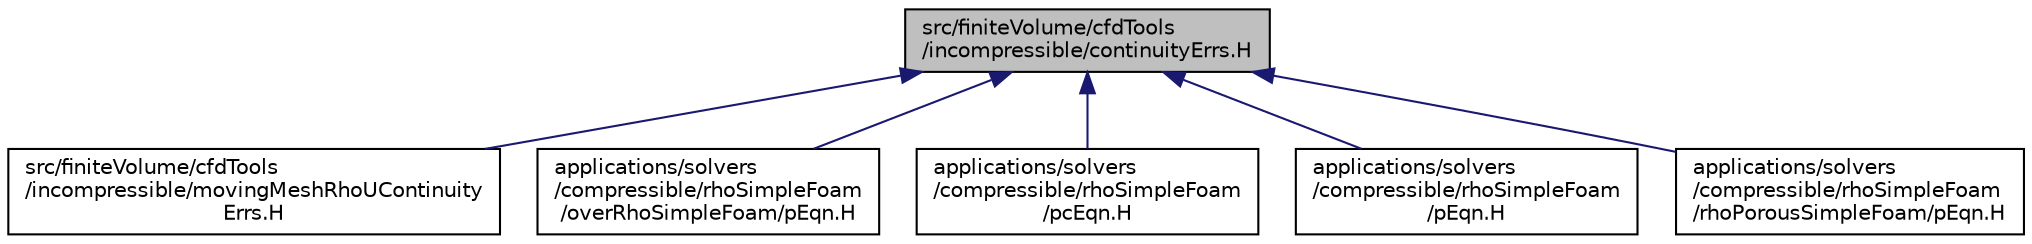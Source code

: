 digraph "src/finiteVolume/cfdTools/incompressible/continuityErrs.H"
{
  bgcolor="transparent";
  edge [fontname="Helvetica",fontsize="10",labelfontname="Helvetica",labelfontsize="10"];
  node [fontname="Helvetica",fontsize="10",shape=record];
  Node1 [label="src/finiteVolume/cfdTools\l/incompressible/continuityErrs.H",height=0.2,width=0.4,color="black", fillcolor="grey75", style="filled" fontcolor="black"];
  Node1 -> Node2 [dir="back",color="midnightblue",fontsize="10",style="solid",fontname="Helvetica"];
  Node2 [label="src/finiteVolume/cfdTools\l/incompressible/movingMeshRhoUContinuity\lErrs.H",height=0.2,width=0.4,color="black",URL="$movingMeshRhoUContinuityErrs_8H.html",tooltip="Calculates and prints the continuity errors for moving mesh calculation. "];
  Node1 -> Node3 [dir="back",color="midnightblue",fontsize="10",style="solid",fontname="Helvetica"];
  Node3 [label="applications/solvers\l/compressible/rhoSimpleFoam\l/overRhoSimpleFoam/pEqn.H",height=0.2,width=0.4,color="black",URL="$compressible_2rhoSimpleFoam_2overRhoSimpleFoam_2pEqn_8H.html"];
  Node1 -> Node4 [dir="back",color="midnightblue",fontsize="10",style="solid",fontname="Helvetica"];
  Node4 [label="applications/solvers\l/compressible/rhoSimpleFoam\l/pcEqn.H",height=0.2,width=0.4,color="black",URL="$compressible_2rhoSimpleFoam_2pcEqn_8H.html"];
  Node1 -> Node5 [dir="back",color="midnightblue",fontsize="10",style="solid",fontname="Helvetica"];
  Node5 [label="applications/solvers\l/compressible/rhoSimpleFoam\l/pEqn.H",height=0.2,width=0.4,color="black",URL="$compressible_2rhoSimpleFoam_2pEqn_8H.html"];
  Node1 -> Node6 [dir="back",color="midnightblue",fontsize="10",style="solid",fontname="Helvetica"];
  Node6 [label="applications/solvers\l/compressible/rhoSimpleFoam\l/rhoPorousSimpleFoam/pEqn.H",height=0.2,width=0.4,color="black",URL="$compressible_2rhoSimpleFoam_2rhoPorousSimpleFoam_2pEqn_8H.html"];
}
